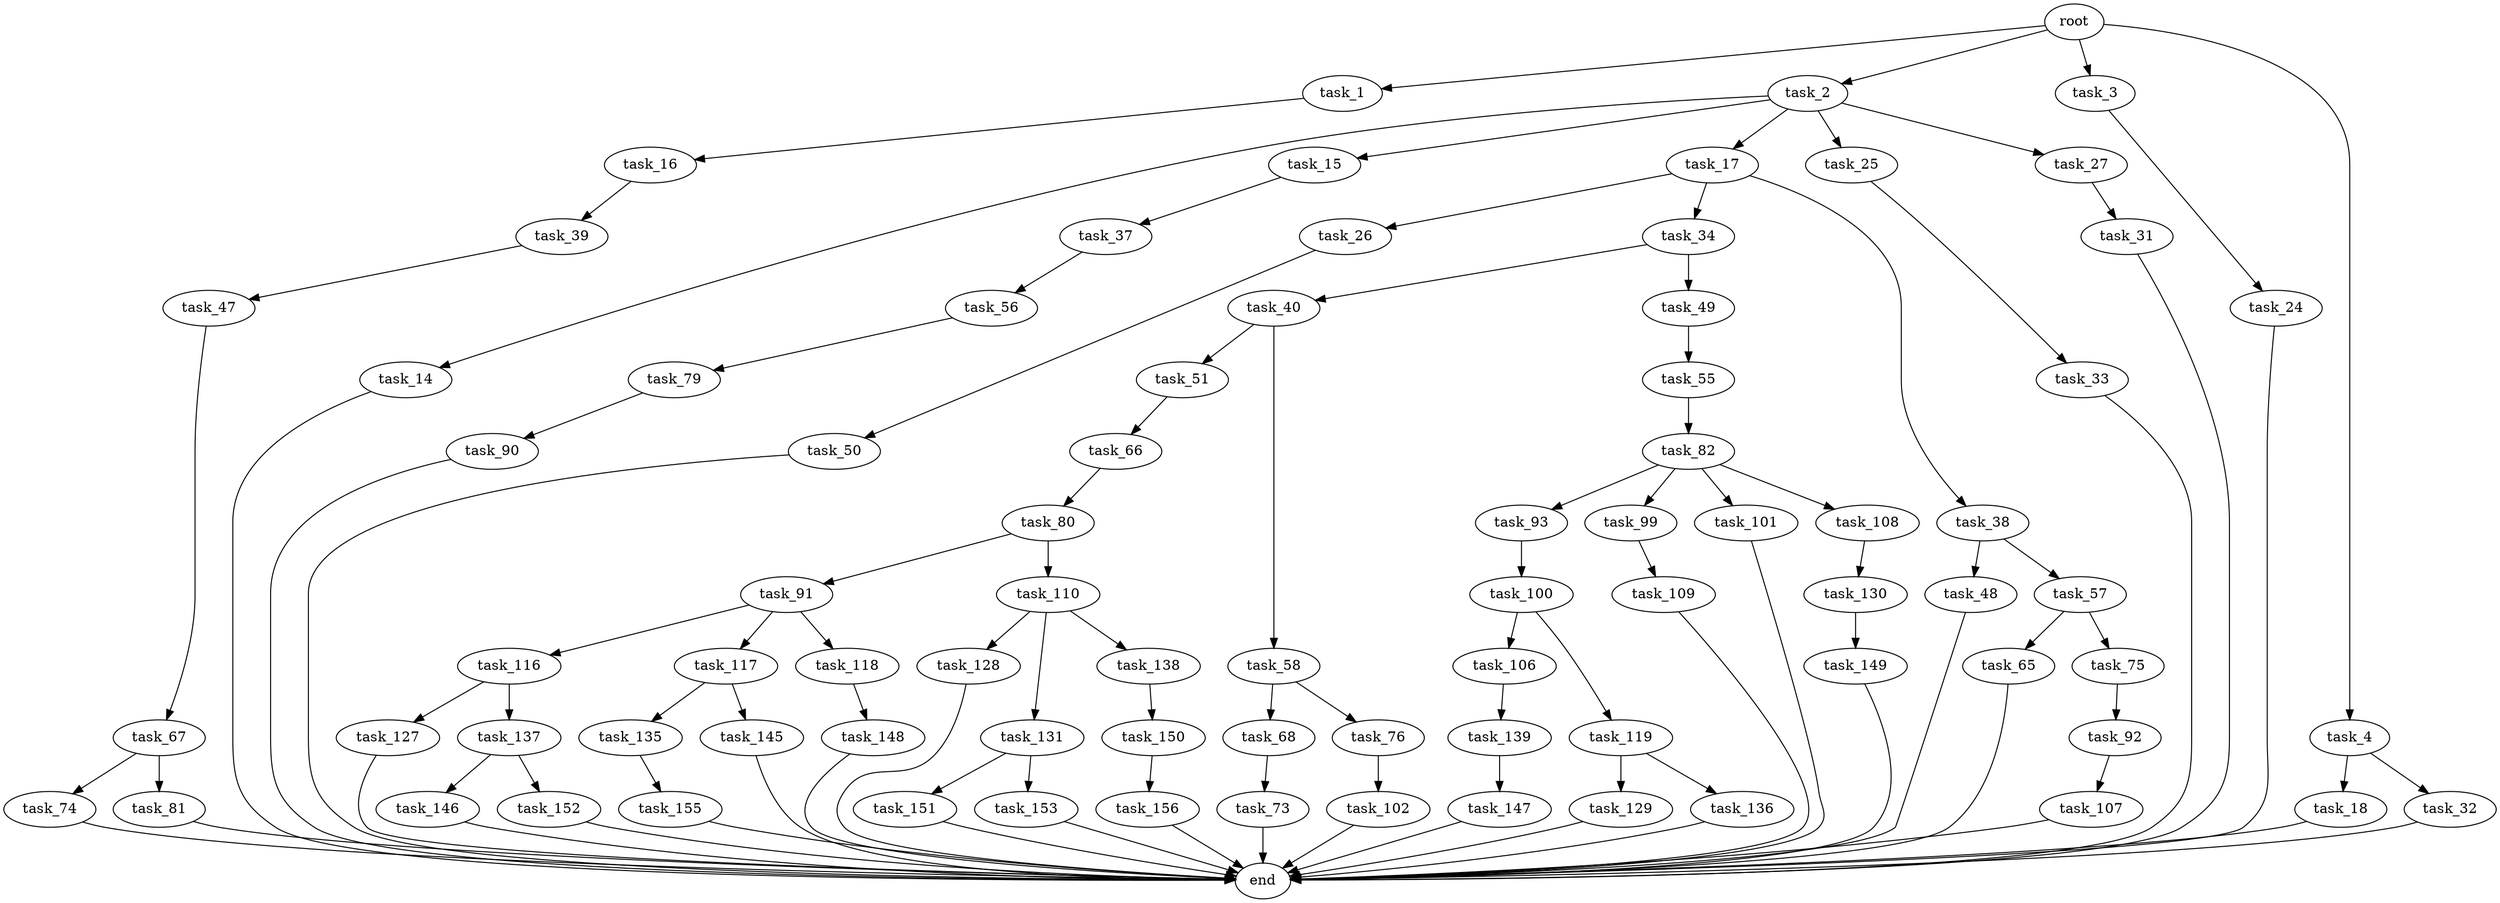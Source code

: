 digraph G {
  root [size="0.000000"];
  task_1 [size="1260595038.000000"];
  task_2 [size="368293445632.000000"];
  task_3 [size="39443353301.000000"];
  task_4 [size="703710396442.000000"];
  task_14 [size="2191292861.000000"];
  task_15 [size="16358359099.000000"];
  task_16 [size="29746085717.000000"];
  task_17 [size="353505656299.000000"];
  task_18 [size="21010449249.000000"];
  task_24 [size="83114714376.000000"];
  task_25 [size="41582813741.000000"];
  task_26 [size="68719476736.000000"];
  task_27 [size="28838150410.000000"];
  task_31 [size="1188065224863.000000"];
  task_32 [size="7456101533.000000"];
  task_33 [size="195653903291.000000"];
  task_34 [size="10450142286.000000"];
  task_37 [size="28991029248.000000"];
  task_38 [size="22675163735.000000"];
  task_39 [size="231928233984.000000"];
  task_40 [size="368293445632.000000"];
  task_47 [size="4282576443.000000"];
  task_48 [size="549755813888.000000"];
  task_49 [size="11535669791.000000"];
  task_50 [size="61511010851.000000"];
  task_51 [size="766578660243.000000"];
  task_55 [size="110398247691.000000"];
  task_56 [size="649535846733.000000"];
  task_57 [size="16123451480.000000"];
  task_58 [size="368293445632.000000"];
  task_65 [size="8589934592.000000"];
  task_66 [size="782757789696.000000"];
  task_67 [size="9240861035.000000"];
  task_68 [size="116991542544.000000"];
  task_73 [size="5040092984.000000"];
  task_74 [size="366245504043.000000"];
  task_75 [size="284381613478.000000"];
  task_76 [size="134217728000.000000"];
  task_79 [size="549755813888.000000"];
  task_80 [size="1073741824000.000000"];
  task_81 [size="16060632917.000000"];
  task_82 [size="277701078102.000000"];
  task_90 [size="6464826541.000000"];
  task_91 [size="134217728000.000000"];
  task_92 [size="199624773474.000000"];
  task_93 [size="80996968178.000000"];
  task_99 [size="22135979293.000000"];
  task_100 [size="19981583393.000000"];
  task_101 [size="110578279114.000000"];
  task_102 [size="231928233984.000000"];
  task_106 [size="11142410681.000000"];
  task_107 [size="28991029248.000000"];
  task_108 [size="368293445632.000000"];
  task_109 [size="39793247425.000000"];
  task_110 [size="68719476736.000000"];
  task_116 [size="15205744620.000000"];
  task_117 [size="9414901403.000000"];
  task_118 [size="7515535641.000000"];
  task_119 [size="18687612610.000000"];
  task_127 [size="28991029248.000000"];
  task_128 [size="1073741824000.000000"];
  task_129 [size="3556324604.000000"];
  task_130 [size="109197927314.000000"];
  task_131 [size="1091996990.000000"];
  task_135 [size="98513130579.000000"];
  task_136 [size="231928233984.000000"];
  task_137 [size="14271875811.000000"];
  task_138 [size="134217728000.000000"];
  task_139 [size="68719476736.000000"];
  task_145 [size="5785904743.000000"];
  task_146 [size="5442483431.000000"];
  task_147 [size="2541441640.000000"];
  task_148 [size="539630218511.000000"];
  task_149 [size="591325702063.000000"];
  task_150 [size="1966721113.000000"];
  task_151 [size="782757789696.000000"];
  task_152 [size="2356326126.000000"];
  task_153 [size="106295786268.000000"];
  task_155 [size="10462727554.000000"];
  task_156 [size="100774612937.000000"];
  end [size="0.000000"];

  root -> task_1 [size="1.000000"];
  root -> task_2 [size="1.000000"];
  root -> task_3 [size="1.000000"];
  root -> task_4 [size="1.000000"];
  task_1 -> task_16 [size="33554432.000000"];
  task_2 -> task_14 [size="411041792.000000"];
  task_2 -> task_15 [size="411041792.000000"];
  task_2 -> task_17 [size="411041792.000000"];
  task_2 -> task_25 [size="411041792.000000"];
  task_2 -> task_27 [size="411041792.000000"];
  task_3 -> task_24 [size="134217728.000000"];
  task_4 -> task_18 [size="679477248.000000"];
  task_4 -> task_32 [size="679477248.000000"];
  task_14 -> end [size="1.000000"];
  task_15 -> task_37 [size="536870912.000000"];
  task_16 -> task_39 [size="536870912.000000"];
  task_17 -> task_26 [size="411041792.000000"];
  task_17 -> task_34 [size="411041792.000000"];
  task_17 -> task_38 [size="411041792.000000"];
  task_18 -> end [size="1.000000"];
  task_24 -> end [size="1.000000"];
  task_25 -> task_33 [size="33554432.000000"];
  task_26 -> task_50 [size="134217728.000000"];
  task_27 -> task_31 [size="536870912.000000"];
  task_31 -> end [size="1.000000"];
  task_32 -> end [size="1.000000"];
  task_33 -> end [size="1.000000"];
  task_34 -> task_40 [size="209715200.000000"];
  task_34 -> task_49 [size="209715200.000000"];
  task_37 -> task_56 [size="75497472.000000"];
  task_38 -> task_48 [size="33554432.000000"];
  task_38 -> task_57 [size="33554432.000000"];
  task_39 -> task_47 [size="301989888.000000"];
  task_40 -> task_51 [size="411041792.000000"];
  task_40 -> task_58 [size="411041792.000000"];
  task_47 -> task_67 [size="134217728.000000"];
  task_48 -> end [size="1.000000"];
  task_49 -> task_55 [size="209715200.000000"];
  task_50 -> end [size="1.000000"];
  task_51 -> task_66 [size="838860800.000000"];
  task_55 -> task_82 [size="134217728.000000"];
  task_56 -> task_79 [size="536870912.000000"];
  task_57 -> task_65 [size="33554432.000000"];
  task_57 -> task_75 [size="33554432.000000"];
  task_58 -> task_68 [size="411041792.000000"];
  task_58 -> task_76 [size="411041792.000000"];
  task_65 -> end [size="1.000000"];
  task_66 -> task_80 [size="679477248.000000"];
  task_67 -> task_74 [size="838860800.000000"];
  task_67 -> task_81 [size="838860800.000000"];
  task_68 -> task_73 [size="134217728.000000"];
  task_73 -> end [size="1.000000"];
  task_74 -> end [size="1.000000"];
  task_75 -> task_92 [size="679477248.000000"];
  task_76 -> task_102 [size="209715200.000000"];
  task_79 -> task_90 [size="536870912.000000"];
  task_80 -> task_91 [size="838860800.000000"];
  task_80 -> task_110 [size="838860800.000000"];
  task_81 -> end [size="1.000000"];
  task_82 -> task_93 [size="209715200.000000"];
  task_82 -> task_99 [size="209715200.000000"];
  task_82 -> task_101 [size="209715200.000000"];
  task_82 -> task_108 [size="209715200.000000"];
  task_90 -> end [size="1.000000"];
  task_91 -> task_116 [size="209715200.000000"];
  task_91 -> task_117 [size="209715200.000000"];
  task_91 -> task_118 [size="209715200.000000"];
  task_92 -> task_107 [size="411041792.000000"];
  task_93 -> task_100 [size="301989888.000000"];
  task_99 -> task_109 [size="536870912.000000"];
  task_100 -> task_106 [size="838860800.000000"];
  task_100 -> task_119 [size="838860800.000000"];
  task_101 -> end [size="1.000000"];
  task_102 -> end [size="1.000000"];
  task_106 -> task_139 [size="209715200.000000"];
  task_107 -> end [size="1.000000"];
  task_108 -> task_130 [size="411041792.000000"];
  task_109 -> end [size="1.000000"];
  task_110 -> task_128 [size="134217728.000000"];
  task_110 -> task_131 [size="134217728.000000"];
  task_110 -> task_138 [size="134217728.000000"];
  task_116 -> task_127 [size="301989888.000000"];
  task_116 -> task_137 [size="301989888.000000"];
  task_117 -> task_135 [size="536870912.000000"];
  task_117 -> task_145 [size="536870912.000000"];
  task_118 -> task_148 [size="301989888.000000"];
  task_119 -> task_129 [size="411041792.000000"];
  task_119 -> task_136 [size="411041792.000000"];
  task_127 -> end [size="1.000000"];
  task_128 -> end [size="1.000000"];
  task_129 -> end [size="1.000000"];
  task_130 -> task_149 [size="411041792.000000"];
  task_131 -> task_151 [size="33554432.000000"];
  task_131 -> task_153 [size="33554432.000000"];
  task_135 -> task_155 [size="75497472.000000"];
  task_136 -> end [size="1.000000"];
  task_137 -> task_146 [size="536870912.000000"];
  task_137 -> task_152 [size="536870912.000000"];
  task_138 -> task_150 [size="209715200.000000"];
  task_139 -> task_147 [size="134217728.000000"];
  task_145 -> end [size="1.000000"];
  task_146 -> end [size="1.000000"];
  task_147 -> end [size="1.000000"];
  task_148 -> end [size="1.000000"];
  task_149 -> end [size="1.000000"];
  task_150 -> task_156 [size="75497472.000000"];
  task_151 -> end [size="1.000000"];
  task_152 -> end [size="1.000000"];
  task_153 -> end [size="1.000000"];
  task_155 -> end [size="1.000000"];
  task_156 -> end [size="1.000000"];
}
